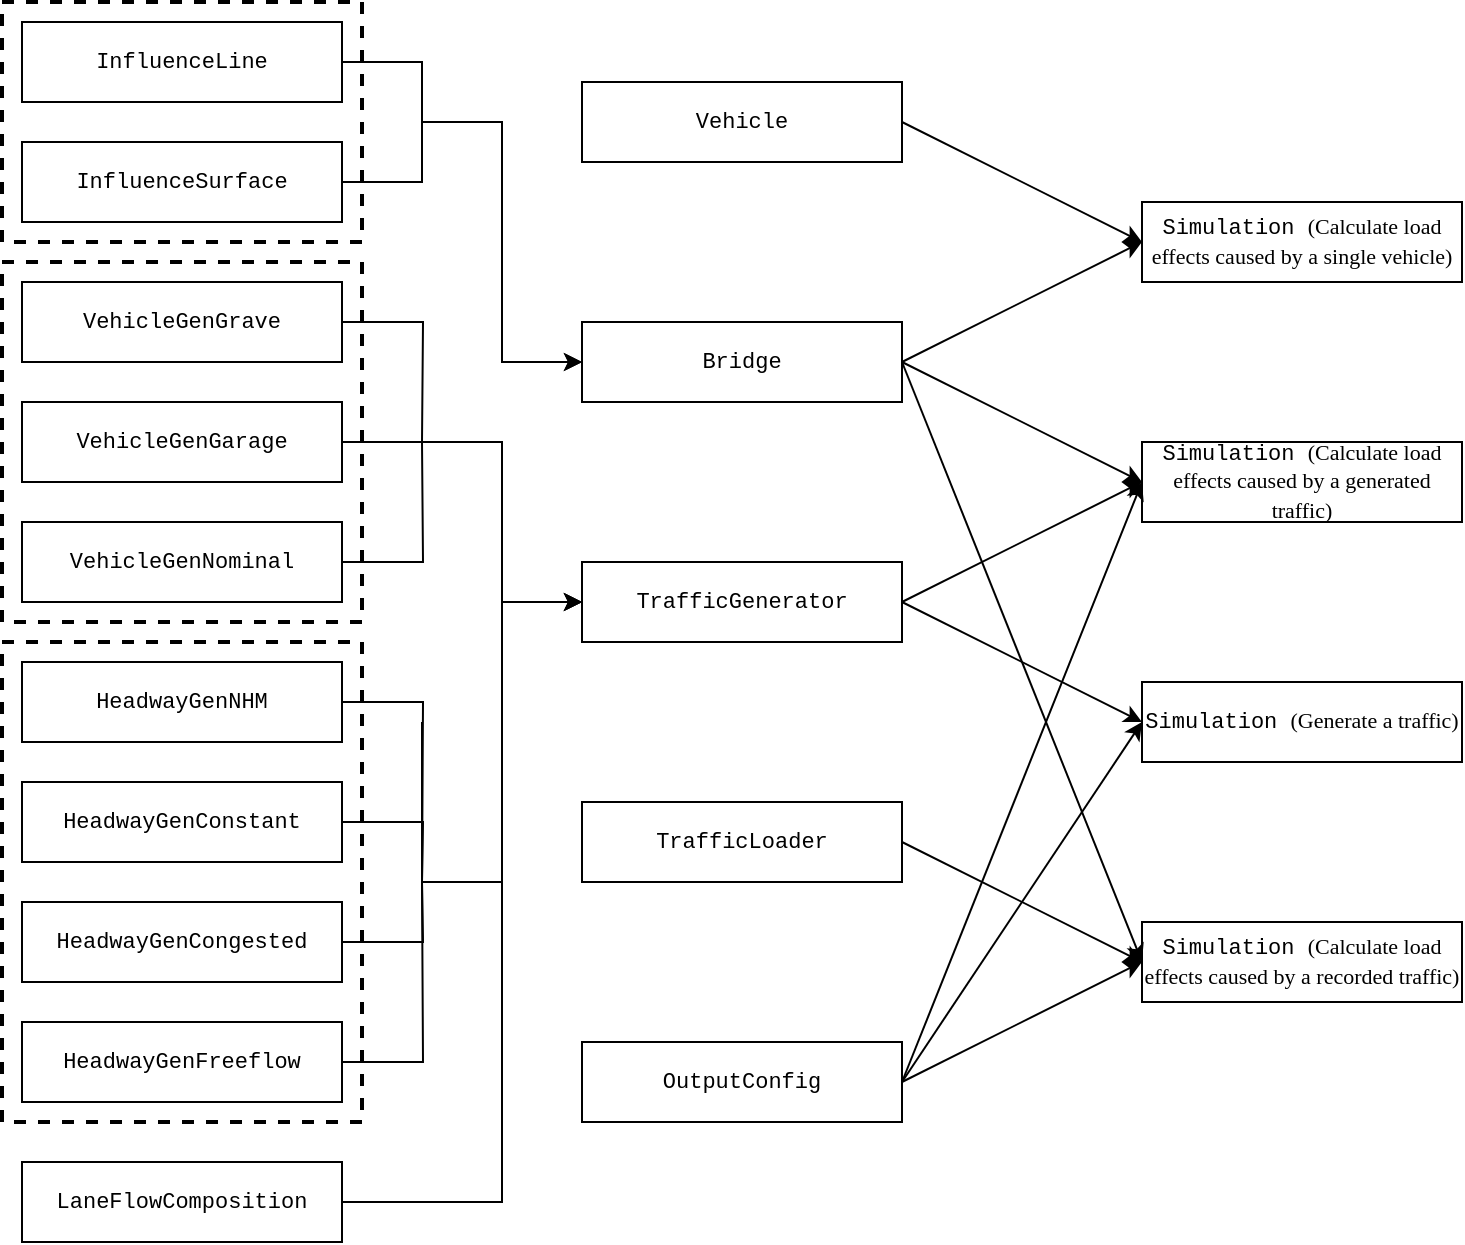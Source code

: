<mxfile version="15.2.7" type="device"><diagram id="nMvKrGlWdA9KzBmDEBxh" name="第 1 页"><mxGraphModel dx="1018" dy="657" grid="1" gridSize="10" guides="1" tooltips="1" connect="1" arrows="1" fold="1" page="1" pageScale="1" pageWidth="3300" pageHeight="2339" math="0" shadow="0"><root><mxCell id="0"/><mxCell id="1" parent="0"/><mxCell id="txYaWVp1I18ygMfnC7Mj-1" value="InfluenceLine" style="rounded=0;whiteSpace=wrap;html=1;fontFamily=Courier New;fontSize=11;" parent="1" vertex="1"><mxGeometry x="240" y="190" width="160" height="40" as="geometry"/></mxCell><mxCell id="C_7n7ikEU5zuTk4h-ZAw-24" style="edgeStyle=orthogonalEdgeStyle;rounded=0;orthogonalLoop=1;jettySize=auto;html=1;exitX=0;exitY=0.5;exitDx=0;exitDy=0;entryX=1;entryY=0.5;entryDx=0;entryDy=0;startArrow=classic;startFill=1;endArrow=none;endFill=0;fontFamily=Courier New;fontSize=11;" parent="1" source="txYaWVp1I18ygMfnC7Mj-2" target="txYaWVp1I18ygMfnC7Mj-1" edge="1"><mxGeometry relative="1" as="geometry"><Array as="points"><mxPoint x="480" y="360"/><mxPoint x="480" y="240"/><mxPoint x="440" y="240"/><mxPoint x="440" y="210"/></Array></mxGeometry></mxCell><mxCell id="C_7n7ikEU5zuTk4h-ZAw-25" style="edgeStyle=orthogonalEdgeStyle;rounded=0;orthogonalLoop=1;jettySize=auto;html=1;exitX=0;exitY=0.5;exitDx=0;exitDy=0;entryX=1;entryY=0.5;entryDx=0;entryDy=0;startArrow=classic;startFill=1;endArrow=none;endFill=0;fontFamily=Courier New;fontSize=11;" parent="1" source="txYaWVp1I18ygMfnC7Mj-2" target="2" edge="1"><mxGeometry relative="1" as="geometry"><Array as="points"><mxPoint x="480" y="360"/><mxPoint x="480" y="240"/><mxPoint x="440" y="240"/><mxPoint x="440" y="270"/></Array></mxGeometry></mxCell><mxCell id="txYaWVp1I18ygMfnC7Mj-2" value="Bridge" style="rounded=0;whiteSpace=wrap;html=1;fontFamily=Courier New;fontSize=11;" parent="1" vertex="1"><mxGeometry x="520" y="340" width="160" height="40" as="geometry"/></mxCell><mxCell id="C_7n7ikEU5zuTk4h-ZAw-10" style="edgeStyle=orthogonalEdgeStyle;rounded=0;orthogonalLoop=1;jettySize=auto;html=1;exitX=1;exitY=0.5;exitDx=0;exitDy=0;endArrow=none;endFill=0;fontFamily=Courier New;fontSize=11;" parent="1" source="txYaWVp1I18ygMfnC7Mj-4" edge="1"><mxGeometry relative="1" as="geometry"><mxPoint x="440" y="400" as="targetPoint"/></mxGeometry></mxCell><mxCell id="txYaWVp1I18ygMfnC7Mj-4" value="VehicleGenGrave" style="rounded=0;whiteSpace=wrap;html=1;fontFamily=Courier New;fontSize=11;" parent="1" vertex="1"><mxGeometry x="240" y="320" width="160" height="40" as="geometry"/></mxCell><mxCell id="C_7n7ikEU5zuTk4h-ZAw-14" style="edgeStyle=orthogonalEdgeStyle;rounded=0;orthogonalLoop=1;jettySize=auto;html=1;exitX=1;exitY=0.5;exitDx=0;exitDy=0;startArrow=none;startFill=0;endArrow=none;endFill=0;fontFamily=Courier New;fontSize=11;" parent="1" source="txYaWVp1I18ygMfnC7Mj-5" edge="1"><mxGeometry relative="1" as="geometry"><mxPoint x="440" y="620" as="targetPoint"/></mxGeometry></mxCell><mxCell id="txYaWVp1I18ygMfnC7Mj-5" value="HeadwayGenNHM" style="rounded=0;whiteSpace=wrap;html=1;fontFamily=Courier New;fontSize=11;" parent="1" vertex="1"><mxGeometry x="240" y="510" width="160" height="40" as="geometry"/></mxCell><mxCell id="C_7n7ikEU5zuTk4h-ZAw-22" style="edgeStyle=orthogonalEdgeStyle;rounded=0;orthogonalLoop=1;jettySize=auto;html=1;exitX=0;exitY=0.5;exitDx=0;exitDy=0;entryX=1;entryY=0.5;entryDx=0;entryDy=0;startArrow=classic;startFill=1;endArrow=none;endFill=0;fontFamily=Courier New;fontSize=11;" parent="1" source="txYaWVp1I18ygMfnC7Mj-6" target="txYaWVp1I18ygMfnC7Mj-24" edge="1"><mxGeometry relative="1" as="geometry"><Array as="points"><mxPoint x="480" y="480"/><mxPoint x="480" y="780"/></Array></mxGeometry></mxCell><mxCell id="txYaWVp1I18ygMfnC7Mj-6" value="TrafficGenerator" style="rounded=0;whiteSpace=wrap;html=1;fontFamily=Courier New;fontSize=11;" parent="1" vertex="1"><mxGeometry x="520" y="460" width="160" height="40" as="geometry"/></mxCell><mxCell id="txYaWVp1I18ygMfnC7Mj-10" value="Vehicle" style="rounded=0;whiteSpace=wrap;html=1;fontFamily=Courier New;fontSize=11;" parent="1" vertex="1"><mxGeometry x="520" y="220" width="160" height="40" as="geometry"/></mxCell><mxCell id="txYaWVp1I18ygMfnC7Mj-11" value="TrafficLoader" style="rounded=0;whiteSpace=wrap;html=1;fontFamily=Courier New;fontSize=11;" parent="1" vertex="1"><mxGeometry x="520" y="580" width="160" height="40" as="geometry"/></mxCell><mxCell id="txYaWVp1I18ygMfnC7Mj-14" value="Simulation &lt;font face=&quot;Times New Roman&quot; style=&quot;font-size: 11px;&quot;&gt;(Calculate load effects caused by a recorded traffic)&lt;/font&gt;" style="rounded=0;whiteSpace=wrap;html=1;fontFamily=Courier New;fontSize=11;" parent="1" vertex="1"><mxGeometry x="800" y="640" width="160" height="40" as="geometry"/></mxCell><mxCell id="txYaWVp1I18ygMfnC7Mj-15" value="Simulation &lt;font face=&quot;Times New Roman&quot; style=&quot;font-size: 11px;&quot;&gt;(Generate a traffic)&lt;/font&gt;" style="rounded=0;whiteSpace=wrap;html=1;fontFamily=Courier New;fontSize=11;" parent="1" vertex="1"><mxGeometry x="800" y="520" width="160" height="40" as="geometry"/></mxCell><mxCell id="txYaWVp1I18ygMfnC7Mj-24" value="LaneFlowComposition" style="rounded=0;whiteSpace=wrap;html=1;fontFamily=Courier New;fontSize=11;" parent="1" vertex="1"><mxGeometry x="240" y="760" width="160" height="40" as="geometry"/></mxCell><mxCell id="txYaWVp1I18ygMfnC7Mj-26" value="" style="rounded=0;whiteSpace=wrap;html=1;fontFamily=Courier New;dashed=1;fillColor=none;strokeWidth=2;fontSize=11;" parent="1" vertex="1"><mxGeometry x="230" y="310" width="180" height="180" as="geometry"/></mxCell><mxCell id="2" value="InfluenceSurface" style="rounded=0;whiteSpace=wrap;html=1;fontFamily=Courier New;fontSize=11;" parent="1" vertex="1"><mxGeometry x="240" y="250" width="160" height="40" as="geometry"/></mxCell><mxCell id="C_7n7ikEU5zuTk4h-ZAw-3" value="Simulation &lt;font face=&quot;Times New Roman&quot; style=&quot;font-size: 11px;&quot;&gt;(Calculate load effects caused by a single vehicle)&lt;/font&gt;" style="rounded=0;whiteSpace=wrap;html=1;fontFamily=Courier New;fontSize=11;" parent="1" vertex="1"><mxGeometry x="800" y="280" width="160" height="40" as="geometry"/></mxCell><mxCell id="C_7n7ikEU5zuTk4h-ZAw-4" value="OutputConfig" style="rounded=0;whiteSpace=wrap;html=1;fontFamily=Courier New;fontSize=11;" parent="1" vertex="1"><mxGeometry x="520" y="700" width="160" height="40" as="geometry"/></mxCell><mxCell id="C_7n7ikEU5zuTk4h-ZAw-11" style="edgeStyle=orthogonalEdgeStyle;rounded=0;orthogonalLoop=1;jettySize=auto;html=1;exitX=1;exitY=0.5;exitDx=0;exitDy=0;startArrow=none;startFill=0;endArrow=none;endFill=0;fontFamily=Courier New;fontSize=11;" parent="1" source="C_7n7ikEU5zuTk4h-ZAw-5" edge="1"><mxGeometry relative="1" as="geometry"><mxPoint x="440" y="400" as="targetPoint"/></mxGeometry></mxCell><mxCell id="C_7n7ikEU5zuTk4h-ZAw-5" value="VehicleGenGarage" style="rounded=0;whiteSpace=wrap;html=1;fontFamily=Courier New;fontSize=11;" parent="1" vertex="1"><mxGeometry x="240" y="380" width="160" height="40" as="geometry"/></mxCell><mxCell id="C_7n7ikEU5zuTk4h-ZAw-12" style="edgeStyle=orthogonalEdgeStyle;rounded=0;orthogonalLoop=1;jettySize=auto;html=1;exitX=1;exitY=0.5;exitDx=0;exitDy=0;startArrow=none;startFill=0;endArrow=none;endFill=0;fontFamily=Courier New;fontSize=11;" parent="1" source="C_7n7ikEU5zuTk4h-ZAw-6" edge="1"><mxGeometry relative="1" as="geometry"><mxPoint x="440" y="400" as="targetPoint"/></mxGeometry></mxCell><mxCell id="C_7n7ikEU5zuTk4h-ZAw-6" value="VehicleGenNominal" style="rounded=0;whiteSpace=wrap;html=1;fontFamily=Courier New;fontSize=11;" parent="1" vertex="1"><mxGeometry x="240" y="440" width="160" height="40" as="geometry"/></mxCell><mxCell id="C_7n7ikEU5zuTk4h-ZAw-15" style="edgeStyle=orthogonalEdgeStyle;rounded=0;orthogonalLoop=1;jettySize=auto;html=1;exitX=1;exitY=0.5;exitDx=0;exitDy=0;startArrow=none;startFill=0;endArrow=none;endFill=0;fontFamily=Courier New;fontSize=11;" parent="1" source="C_7n7ikEU5zuTk4h-ZAw-7" edge="1"><mxGeometry relative="1" as="geometry"><mxPoint x="440" y="620" as="targetPoint"/></mxGeometry></mxCell><mxCell id="C_7n7ikEU5zuTk4h-ZAw-7" value="HeadwayGenConstant" style="rounded=0;whiteSpace=wrap;html=1;fontFamily=Courier New;fontSize=11;" parent="1" vertex="1"><mxGeometry x="240" y="570" width="160" height="40" as="geometry"/></mxCell><mxCell id="C_7n7ikEU5zuTk4h-ZAw-16" style="edgeStyle=orthogonalEdgeStyle;rounded=0;orthogonalLoop=1;jettySize=auto;html=1;exitX=1;exitY=0.5;exitDx=0;exitDy=0;startArrow=none;startFill=0;endArrow=none;endFill=0;fontFamily=Courier New;fontSize=11;" parent="1" source="C_7n7ikEU5zuTk4h-ZAw-8" edge="1"><mxGeometry relative="1" as="geometry"><mxPoint x="440" y="620" as="targetPoint"/></mxGeometry></mxCell><mxCell id="C_7n7ikEU5zuTk4h-ZAw-8" value="HeadwayGenCongested" style="rounded=0;whiteSpace=wrap;html=1;fontFamily=Courier New;fontSize=11;" parent="1" vertex="1"><mxGeometry x="240" y="630" width="160" height="40" as="geometry"/></mxCell><mxCell id="C_7n7ikEU5zuTk4h-ZAw-17" style="edgeStyle=orthogonalEdgeStyle;rounded=0;orthogonalLoop=1;jettySize=auto;html=1;exitX=1;exitY=0.5;exitDx=0;exitDy=0;startArrow=none;startFill=0;endArrow=none;endFill=0;fontFamily=Courier New;fontSize=11;" parent="1" source="C_7n7ikEU5zuTk4h-ZAw-9" edge="1"><mxGeometry relative="1" as="geometry"><mxPoint x="440" y="620" as="targetPoint"/></mxGeometry></mxCell><mxCell id="C_7n7ikEU5zuTk4h-ZAw-9" value="HeadwayGenFreeflow" style="rounded=0;whiteSpace=wrap;html=1;fontFamily=Courier New;fontSize=11;" parent="1" vertex="1"><mxGeometry x="240" y="690" width="160" height="40" as="geometry"/></mxCell><mxCell id="C_7n7ikEU5zuTk4h-ZAw-18" style="rounded=0;orthogonalLoop=1;jettySize=auto;html=1;startArrow=classic;startFill=1;endArrow=none;endFill=0;edgeStyle=orthogonalEdgeStyle;fontFamily=Courier New;fontSize=11;" parent="1" edge="1"><mxGeometry relative="1" as="geometry"><mxPoint x="440" y="540" as="targetPoint"/><mxPoint x="520" y="480" as="sourcePoint"/><Array as="points"><mxPoint x="480" y="480"/><mxPoint x="480" y="620"/><mxPoint x="440" y="620"/></Array></mxGeometry></mxCell><mxCell id="C_7n7ikEU5zuTk4h-ZAw-19" style="edgeStyle=orthogonalEdgeStyle;rounded=0;orthogonalLoop=1;jettySize=auto;html=1;exitX=0;exitY=0.5;exitDx=0;exitDy=0;startArrow=classic;startFill=1;endArrow=none;endFill=0;fontFamily=Courier New;fontSize=11;" parent="1" source="txYaWVp1I18ygMfnC7Mj-6" edge="1"><mxGeometry relative="1" as="geometry"><mxPoint x="440" y="400" as="targetPoint"/><Array as="points"><mxPoint x="480" y="480"/><mxPoint x="480" y="400"/></Array></mxGeometry></mxCell><mxCell id="C_7n7ikEU5zuTk4h-ZAw-28" value="Simulation &lt;font face=&quot;Times New Roman&quot; style=&quot;font-size: 11px;&quot;&gt;(Calculate load effects caused by a generated traffic)&lt;/font&gt;" style="rounded=0;whiteSpace=wrap;html=1;fontFamily=Courier New;fontSize=11;" parent="1" vertex="1"><mxGeometry x="800" y="400" width="160" height="40" as="geometry"/></mxCell><mxCell id="C_7n7ikEU5zuTk4h-ZAw-27" style="rounded=0;orthogonalLoop=1;jettySize=auto;html=1;exitX=1;exitY=0.5;exitDx=0;exitDy=0;entryX=0;entryY=0.5;entryDx=0;entryDy=0;startArrow=none;startFill=0;endArrow=classic;endFill=1;fontFamily=Courier New;fontSize=11;" parent="1" source="txYaWVp1I18ygMfnC7Mj-2" target="C_7n7ikEU5zuTk4h-ZAw-3" edge="1"><mxGeometry relative="1" as="geometry"/></mxCell><mxCell id="C_7n7ikEU5zuTk4h-ZAw-31" style="edgeStyle=none;rounded=0;orthogonalLoop=1;jettySize=auto;html=1;exitX=1;exitY=0.5;exitDx=0;exitDy=0;entryX=0;entryY=0.5;entryDx=0;entryDy=0;startArrow=none;startFill=0;endArrow=classic;endFill=1;fontFamily=Courier New;fontSize=11;" parent="1" source="txYaWVp1I18ygMfnC7Mj-2" target="txYaWVp1I18ygMfnC7Mj-14" edge="1"><mxGeometry relative="1" as="geometry"/></mxCell><mxCell id="C_7n7ikEU5zuTk4h-ZAw-33" style="edgeStyle=none;rounded=0;orthogonalLoop=1;jettySize=auto;html=1;exitX=1;exitY=0.5;exitDx=0;exitDy=0;entryX=0;entryY=0.5;entryDx=0;entryDy=0;startArrow=none;startFill=0;endArrow=classic;endFill=1;fontFamily=Courier New;fontSize=11;" parent="1" source="txYaWVp1I18ygMfnC7Mj-2" target="C_7n7ikEU5zuTk4h-ZAw-28" edge="1"><mxGeometry relative="1" as="geometry"/></mxCell><mxCell id="C_7n7ikEU5zuTk4h-ZAw-29" style="edgeStyle=none;rounded=0;orthogonalLoop=1;jettySize=auto;html=1;exitX=1;exitY=0.5;exitDx=0;exitDy=0;entryX=0;entryY=0.5;entryDx=0;entryDy=0;startArrow=none;startFill=0;endArrow=classic;endFill=1;fontFamily=Courier New;fontSize=11;" parent="1" source="txYaWVp1I18ygMfnC7Mj-6" target="txYaWVp1I18ygMfnC7Mj-15" edge="1"><mxGeometry relative="1" as="geometry"/></mxCell><mxCell id="C_7n7ikEU5zuTk4h-ZAw-32" style="edgeStyle=none;rounded=0;orthogonalLoop=1;jettySize=auto;html=1;exitX=1;exitY=0.5;exitDx=0;exitDy=0;entryX=0;entryY=0.5;entryDx=0;entryDy=0;startArrow=none;startFill=0;endArrow=classic;endFill=1;fontFamily=Courier New;fontSize=11;" parent="1" source="txYaWVp1I18ygMfnC7Mj-6" target="C_7n7ikEU5zuTk4h-ZAw-28" edge="1"><mxGeometry relative="1" as="geometry"/></mxCell><mxCell id="C_7n7ikEU5zuTk4h-ZAw-26" style="rounded=0;orthogonalLoop=1;jettySize=auto;html=1;exitX=1;exitY=0.5;exitDx=0;exitDy=0;startArrow=none;startFill=0;endArrow=classic;endFill=1;entryX=0;entryY=0.5;entryDx=0;entryDy=0;fontFamily=Courier New;fontSize=11;" parent="1" source="txYaWVp1I18ygMfnC7Mj-10" target="C_7n7ikEU5zuTk4h-ZAw-3" edge="1"><mxGeometry relative="1" as="geometry"><mxPoint x="800" y="239.765" as="targetPoint"/></mxGeometry></mxCell><mxCell id="C_7n7ikEU5zuTk4h-ZAw-30" style="edgeStyle=none;rounded=0;orthogonalLoop=1;jettySize=auto;html=1;exitX=1;exitY=0.5;exitDx=0;exitDy=0;entryX=0;entryY=0.5;entryDx=0;entryDy=0;startArrow=none;startFill=0;endArrow=classic;endFill=1;fontFamily=Courier New;fontSize=11;" parent="1" source="txYaWVp1I18ygMfnC7Mj-11" target="txYaWVp1I18ygMfnC7Mj-14" edge="1"><mxGeometry relative="1" as="geometry"/></mxCell><mxCell id="C_7n7ikEU5zuTk4h-ZAw-34" style="edgeStyle=none;rounded=0;orthogonalLoop=1;jettySize=auto;html=1;exitX=1;exitY=0.5;exitDx=0;exitDy=0;entryX=0;entryY=0.5;entryDx=0;entryDy=0;startArrow=none;startFill=0;endArrow=classic;endFill=1;fontFamily=Courier New;fontSize=11;" parent="1" source="C_7n7ikEU5zuTk4h-ZAw-4" target="C_7n7ikEU5zuTk4h-ZAw-28" edge="1"><mxGeometry relative="1" as="geometry"/></mxCell><mxCell id="C_7n7ikEU5zuTk4h-ZAw-35" style="edgeStyle=none;rounded=0;orthogonalLoop=1;jettySize=auto;html=1;exitX=1;exitY=0.5;exitDx=0;exitDy=0;entryX=0;entryY=0.5;entryDx=0;entryDy=0;startArrow=none;startFill=0;endArrow=classic;endFill=1;fontFamily=Courier New;fontSize=11;" parent="1" source="C_7n7ikEU5zuTk4h-ZAw-4" target="txYaWVp1I18ygMfnC7Mj-15" edge="1"><mxGeometry relative="1" as="geometry"/></mxCell><mxCell id="C_7n7ikEU5zuTk4h-ZAw-36" style="edgeStyle=none;rounded=0;orthogonalLoop=1;jettySize=auto;html=1;exitX=1;exitY=0.5;exitDx=0;exitDy=0;entryX=0;entryY=0.5;entryDx=0;entryDy=0;startArrow=none;startFill=0;endArrow=classic;endFill=1;fontFamily=Courier New;fontSize=11;" parent="1" source="C_7n7ikEU5zuTk4h-ZAw-4" target="txYaWVp1I18ygMfnC7Mj-14" edge="1"><mxGeometry relative="1" as="geometry"/></mxCell><mxCell id="C_7n7ikEU5zuTk4h-ZAw-37" value="" style="rounded=0;whiteSpace=wrap;html=1;fontFamily=Courier New;dashed=1;fillColor=none;strokeWidth=2;fontSize=11;" parent="1" vertex="1"><mxGeometry x="230" y="500" width="180" height="240" as="geometry"/></mxCell><mxCell id="C_7n7ikEU5zuTk4h-ZAw-39" value="" style="rounded=0;whiteSpace=wrap;html=1;fontFamily=Courier New;dashed=1;fillColor=none;strokeWidth=2;fontSize=11;" parent="1" vertex="1"><mxGeometry x="230" y="180" width="180" height="120" as="geometry"/></mxCell></root></mxGraphModel></diagram></mxfile>